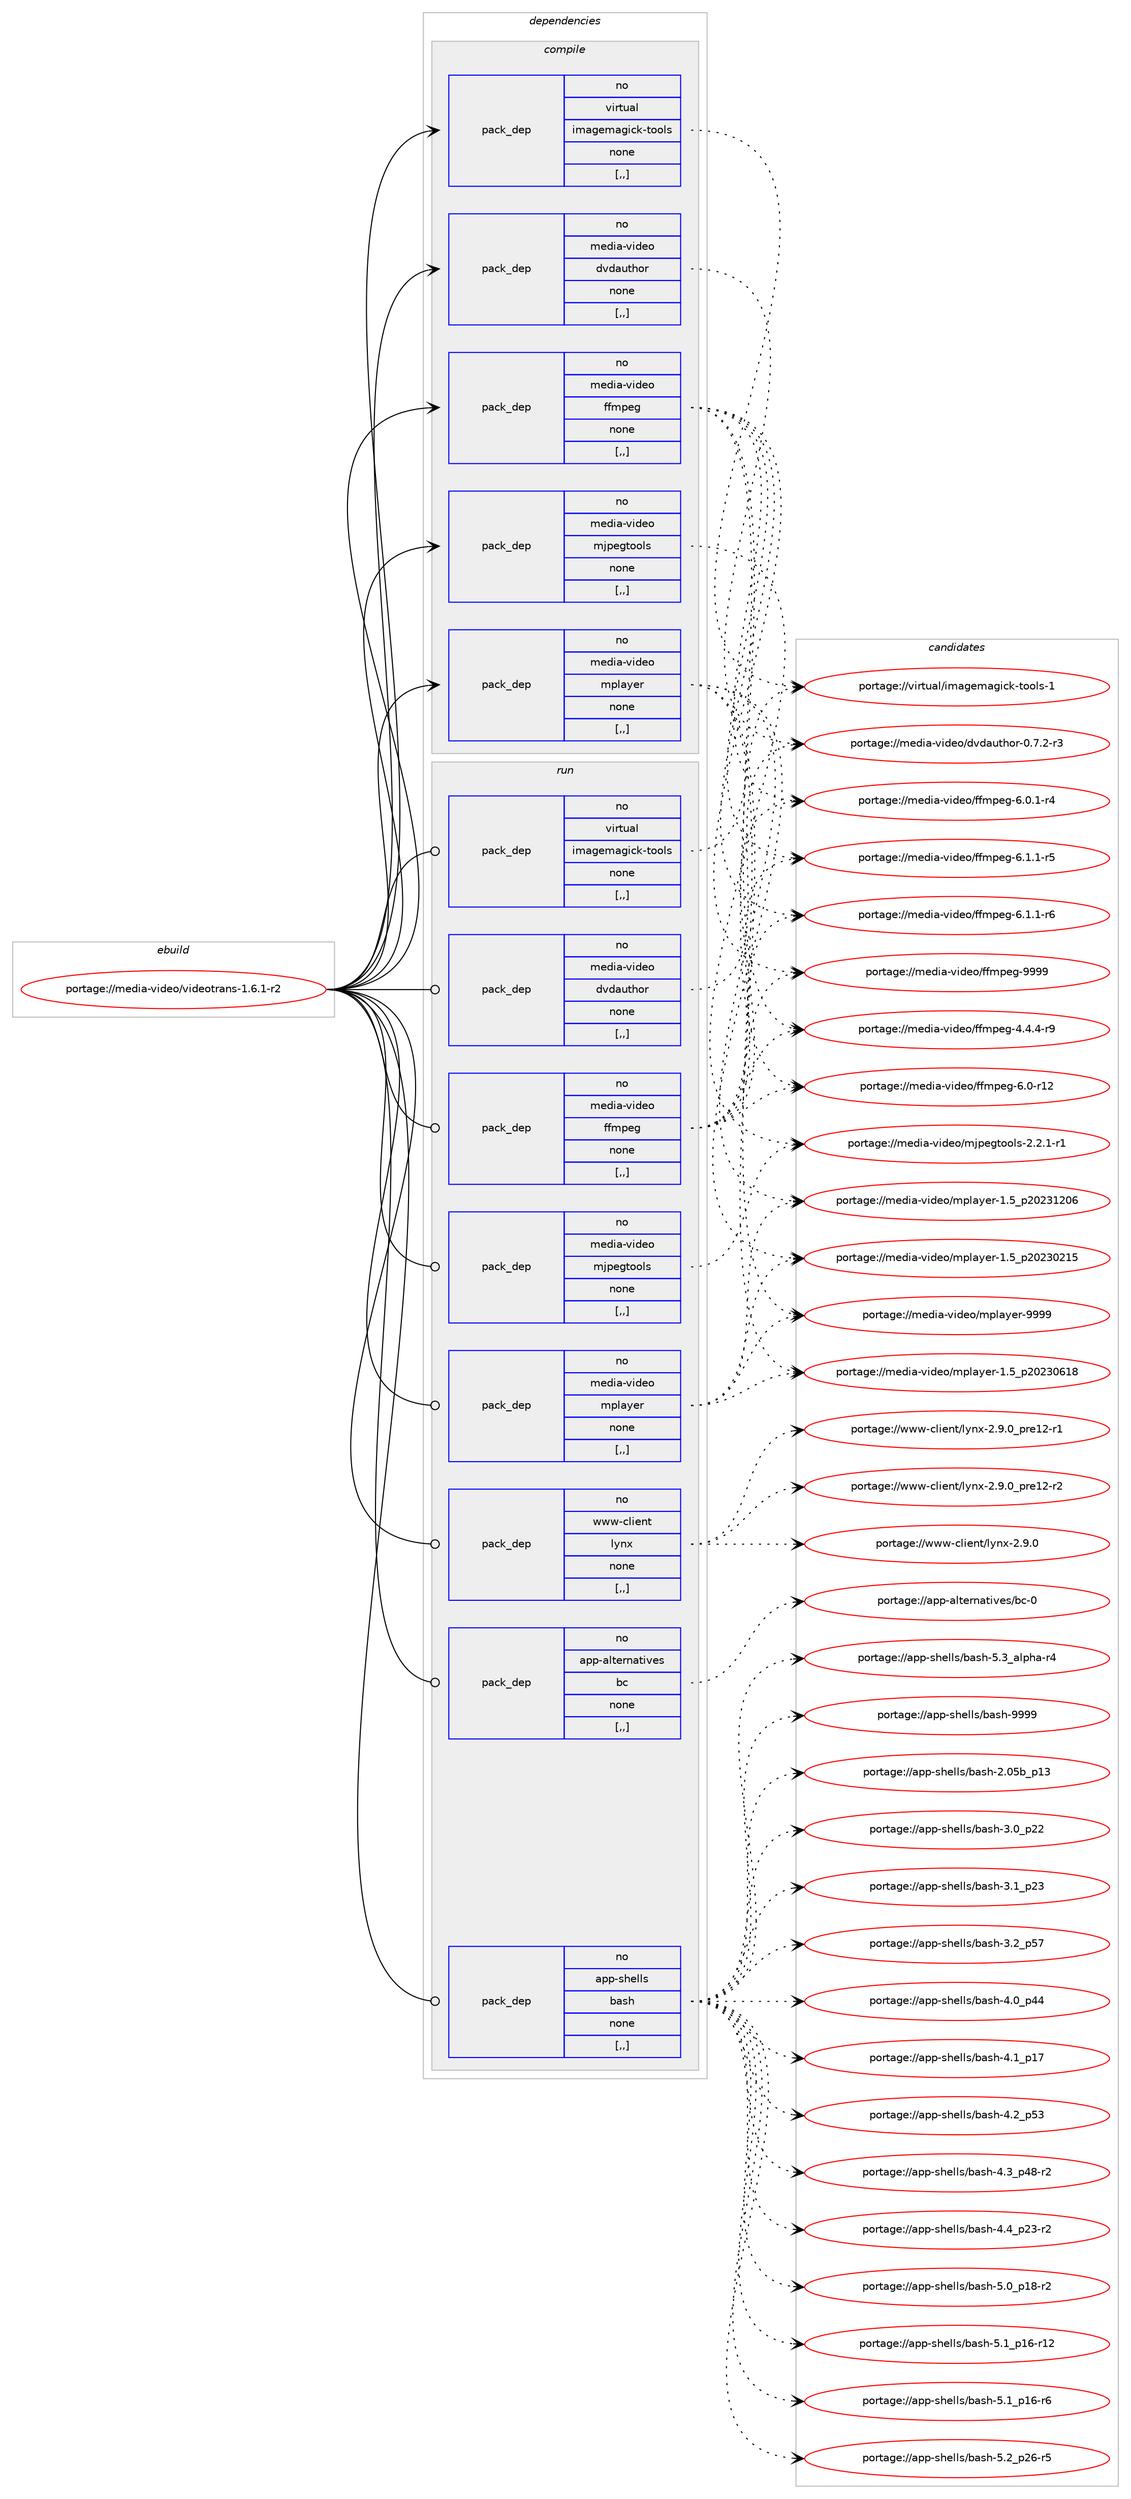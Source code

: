 digraph prolog {

# *************
# Graph options
# *************

newrank=true;
concentrate=true;
compound=true;
graph [rankdir=LR,fontname=Helvetica,fontsize=10,ranksep=1.5];#, ranksep=2.5, nodesep=0.2];
edge  [arrowhead=vee];
node  [fontname=Helvetica,fontsize=10];

# **********
# The ebuild
# **********

subgraph cluster_leftcol {
color=gray;
rank=same;
label=<<i>ebuild</i>>;
id [label="portage://media-video/videotrans-1.6.1-r2", color=red, width=4, href="../media-video/videotrans-1.6.1-r2.svg"];
}

# ****************
# The dependencies
# ****************

subgraph cluster_midcol {
color=gray;
label=<<i>dependencies</i>>;
subgraph cluster_compile {
fillcolor="#eeeeee";
style=filled;
label=<<i>compile</i>>;
subgraph pack240387 {
dependency326642 [label=<<TABLE BORDER="0" CELLBORDER="1" CELLSPACING="0" CELLPADDING="4" WIDTH="220"><TR><TD ROWSPAN="6" CELLPADDING="30">pack_dep</TD></TR><TR><TD WIDTH="110">no</TD></TR><TR><TD>media-video</TD></TR><TR><TD>dvdauthor</TD></TR><TR><TD>none</TD></TR><TR><TD>[,,]</TD></TR></TABLE>>, shape=none, color=blue];
}
id:e -> dependency326642:w [weight=20,style="solid",arrowhead="vee"];
subgraph pack240388 {
dependency326643 [label=<<TABLE BORDER="0" CELLBORDER="1" CELLSPACING="0" CELLPADDING="4" WIDTH="220"><TR><TD ROWSPAN="6" CELLPADDING="30">pack_dep</TD></TR><TR><TD WIDTH="110">no</TD></TR><TR><TD>media-video</TD></TR><TR><TD>ffmpeg</TD></TR><TR><TD>none</TD></TR><TR><TD>[,,]</TD></TR></TABLE>>, shape=none, color=blue];
}
id:e -> dependency326643:w [weight=20,style="solid",arrowhead="vee"];
subgraph pack240389 {
dependency326644 [label=<<TABLE BORDER="0" CELLBORDER="1" CELLSPACING="0" CELLPADDING="4" WIDTH="220"><TR><TD ROWSPAN="6" CELLPADDING="30">pack_dep</TD></TR><TR><TD WIDTH="110">no</TD></TR><TR><TD>media-video</TD></TR><TR><TD>mjpegtools</TD></TR><TR><TD>none</TD></TR><TR><TD>[,,]</TD></TR></TABLE>>, shape=none, color=blue];
}
id:e -> dependency326644:w [weight=20,style="solid",arrowhead="vee"];
subgraph pack240390 {
dependency326645 [label=<<TABLE BORDER="0" CELLBORDER="1" CELLSPACING="0" CELLPADDING="4" WIDTH="220"><TR><TD ROWSPAN="6" CELLPADDING="30">pack_dep</TD></TR><TR><TD WIDTH="110">no</TD></TR><TR><TD>media-video</TD></TR><TR><TD>mplayer</TD></TR><TR><TD>none</TD></TR><TR><TD>[,,]</TD></TR></TABLE>>, shape=none, color=blue];
}
id:e -> dependency326645:w [weight=20,style="solid",arrowhead="vee"];
subgraph pack240391 {
dependency326646 [label=<<TABLE BORDER="0" CELLBORDER="1" CELLSPACING="0" CELLPADDING="4" WIDTH="220"><TR><TD ROWSPAN="6" CELLPADDING="30">pack_dep</TD></TR><TR><TD WIDTH="110">no</TD></TR><TR><TD>virtual</TD></TR><TR><TD>imagemagick-tools</TD></TR><TR><TD>none</TD></TR><TR><TD>[,,]</TD></TR></TABLE>>, shape=none, color=blue];
}
id:e -> dependency326646:w [weight=20,style="solid",arrowhead="vee"];
}
subgraph cluster_compileandrun {
fillcolor="#eeeeee";
style=filled;
label=<<i>compile and run</i>>;
}
subgraph cluster_run {
fillcolor="#eeeeee";
style=filled;
label=<<i>run</i>>;
subgraph pack240392 {
dependency326647 [label=<<TABLE BORDER="0" CELLBORDER="1" CELLSPACING="0" CELLPADDING="4" WIDTH="220"><TR><TD ROWSPAN="6" CELLPADDING="30">pack_dep</TD></TR><TR><TD WIDTH="110">no</TD></TR><TR><TD>app-alternatives</TD></TR><TR><TD>bc</TD></TR><TR><TD>none</TD></TR><TR><TD>[,,]</TD></TR></TABLE>>, shape=none, color=blue];
}
id:e -> dependency326647:w [weight=20,style="solid",arrowhead="odot"];
subgraph pack240393 {
dependency326648 [label=<<TABLE BORDER="0" CELLBORDER="1" CELLSPACING="0" CELLPADDING="4" WIDTH="220"><TR><TD ROWSPAN="6" CELLPADDING="30">pack_dep</TD></TR><TR><TD WIDTH="110">no</TD></TR><TR><TD>app-shells</TD></TR><TR><TD>bash</TD></TR><TR><TD>none</TD></TR><TR><TD>[,,]</TD></TR></TABLE>>, shape=none, color=blue];
}
id:e -> dependency326648:w [weight=20,style="solid",arrowhead="odot"];
subgraph pack240394 {
dependency326649 [label=<<TABLE BORDER="0" CELLBORDER="1" CELLSPACING="0" CELLPADDING="4" WIDTH="220"><TR><TD ROWSPAN="6" CELLPADDING="30">pack_dep</TD></TR><TR><TD WIDTH="110">no</TD></TR><TR><TD>media-video</TD></TR><TR><TD>dvdauthor</TD></TR><TR><TD>none</TD></TR><TR><TD>[,,]</TD></TR></TABLE>>, shape=none, color=blue];
}
id:e -> dependency326649:w [weight=20,style="solid",arrowhead="odot"];
subgraph pack240395 {
dependency326650 [label=<<TABLE BORDER="0" CELLBORDER="1" CELLSPACING="0" CELLPADDING="4" WIDTH="220"><TR><TD ROWSPAN="6" CELLPADDING="30">pack_dep</TD></TR><TR><TD WIDTH="110">no</TD></TR><TR><TD>media-video</TD></TR><TR><TD>ffmpeg</TD></TR><TR><TD>none</TD></TR><TR><TD>[,,]</TD></TR></TABLE>>, shape=none, color=blue];
}
id:e -> dependency326650:w [weight=20,style="solid",arrowhead="odot"];
subgraph pack240396 {
dependency326651 [label=<<TABLE BORDER="0" CELLBORDER="1" CELLSPACING="0" CELLPADDING="4" WIDTH="220"><TR><TD ROWSPAN="6" CELLPADDING="30">pack_dep</TD></TR><TR><TD WIDTH="110">no</TD></TR><TR><TD>media-video</TD></TR><TR><TD>mjpegtools</TD></TR><TR><TD>none</TD></TR><TR><TD>[,,]</TD></TR></TABLE>>, shape=none, color=blue];
}
id:e -> dependency326651:w [weight=20,style="solid",arrowhead="odot"];
subgraph pack240397 {
dependency326652 [label=<<TABLE BORDER="0" CELLBORDER="1" CELLSPACING="0" CELLPADDING="4" WIDTH="220"><TR><TD ROWSPAN="6" CELLPADDING="30">pack_dep</TD></TR><TR><TD WIDTH="110">no</TD></TR><TR><TD>media-video</TD></TR><TR><TD>mplayer</TD></TR><TR><TD>none</TD></TR><TR><TD>[,,]</TD></TR></TABLE>>, shape=none, color=blue];
}
id:e -> dependency326652:w [weight=20,style="solid",arrowhead="odot"];
subgraph pack240398 {
dependency326653 [label=<<TABLE BORDER="0" CELLBORDER="1" CELLSPACING="0" CELLPADDING="4" WIDTH="220"><TR><TD ROWSPAN="6" CELLPADDING="30">pack_dep</TD></TR><TR><TD WIDTH="110">no</TD></TR><TR><TD>virtual</TD></TR><TR><TD>imagemagick-tools</TD></TR><TR><TD>none</TD></TR><TR><TD>[,,]</TD></TR></TABLE>>, shape=none, color=blue];
}
id:e -> dependency326653:w [weight=20,style="solid",arrowhead="odot"];
subgraph pack240399 {
dependency326654 [label=<<TABLE BORDER="0" CELLBORDER="1" CELLSPACING="0" CELLPADDING="4" WIDTH="220"><TR><TD ROWSPAN="6" CELLPADDING="30">pack_dep</TD></TR><TR><TD WIDTH="110">no</TD></TR><TR><TD>www-client</TD></TR><TR><TD>lynx</TD></TR><TR><TD>none</TD></TR><TR><TD>[,,]</TD></TR></TABLE>>, shape=none, color=blue];
}
id:e -> dependency326654:w [weight=20,style="solid",arrowhead="odot"];
}
}

# **************
# The candidates
# **************

subgraph cluster_choices {
rank=same;
color=gray;
label=<<i>candidates</i>>;

subgraph choice240387 {
color=black;
nodesep=1;
choice109101100105974511810510010111147100118100971171161041111144548465546504511451 [label="portage://media-video/dvdauthor-0.7.2-r3", color=red, width=4,href="../media-video/dvdauthor-0.7.2-r3.svg"];
dependency326642:e -> choice109101100105974511810510010111147100118100971171161041111144548465546504511451:w [style=dotted,weight="100"];
}
subgraph choice240388 {
color=black;
nodesep=1;
choice1091011001059745118105100101111471021021091121011034552465246524511457 [label="portage://media-video/ffmpeg-4.4.4-r9", color=red, width=4,href="../media-video/ffmpeg-4.4.4-r9.svg"];
choice10910110010597451181051001011114710210210911210110345544648451144950 [label="portage://media-video/ffmpeg-6.0-r12", color=red, width=4,href="../media-video/ffmpeg-6.0-r12.svg"];
choice1091011001059745118105100101111471021021091121011034554464846494511452 [label="portage://media-video/ffmpeg-6.0.1-r4", color=red, width=4,href="../media-video/ffmpeg-6.0.1-r4.svg"];
choice1091011001059745118105100101111471021021091121011034554464946494511453 [label="portage://media-video/ffmpeg-6.1.1-r5", color=red, width=4,href="../media-video/ffmpeg-6.1.1-r5.svg"];
choice1091011001059745118105100101111471021021091121011034554464946494511454 [label="portage://media-video/ffmpeg-6.1.1-r6", color=red, width=4,href="../media-video/ffmpeg-6.1.1-r6.svg"];
choice1091011001059745118105100101111471021021091121011034557575757 [label="portage://media-video/ffmpeg-9999", color=red, width=4,href="../media-video/ffmpeg-9999.svg"];
dependency326643:e -> choice1091011001059745118105100101111471021021091121011034552465246524511457:w [style=dotted,weight="100"];
dependency326643:e -> choice10910110010597451181051001011114710210210911210110345544648451144950:w [style=dotted,weight="100"];
dependency326643:e -> choice1091011001059745118105100101111471021021091121011034554464846494511452:w [style=dotted,weight="100"];
dependency326643:e -> choice1091011001059745118105100101111471021021091121011034554464946494511453:w [style=dotted,weight="100"];
dependency326643:e -> choice1091011001059745118105100101111471021021091121011034554464946494511454:w [style=dotted,weight="100"];
dependency326643:e -> choice1091011001059745118105100101111471021021091121011034557575757:w [style=dotted,weight="100"];
}
subgraph choice240389 {
color=black;
nodesep=1;
choice1091011001059745118105100101111471091061121011031161111111081154550465046494511449 [label="portage://media-video/mjpegtools-2.2.1-r1", color=red, width=4,href="../media-video/mjpegtools-2.2.1-r1.svg"];
dependency326644:e -> choice1091011001059745118105100101111471091061121011031161111111081154550465046494511449:w [style=dotted,weight="100"];
}
subgraph choice240390 {
color=black;
nodesep=1;
choice1091011001059745118105100101111471091121089712110111445494653951125048505148504953 [label="portage://media-video/mplayer-1.5_p20230215", color=red, width=4,href="../media-video/mplayer-1.5_p20230215.svg"];
choice1091011001059745118105100101111471091121089712110111445494653951125048505148544956 [label="portage://media-video/mplayer-1.5_p20230618", color=red, width=4,href="../media-video/mplayer-1.5_p20230618.svg"];
choice1091011001059745118105100101111471091121089712110111445494653951125048505149504854 [label="portage://media-video/mplayer-1.5_p20231206", color=red, width=4,href="../media-video/mplayer-1.5_p20231206.svg"];
choice109101100105974511810510010111147109112108971211011144557575757 [label="portage://media-video/mplayer-9999", color=red, width=4,href="../media-video/mplayer-9999.svg"];
dependency326645:e -> choice1091011001059745118105100101111471091121089712110111445494653951125048505148504953:w [style=dotted,weight="100"];
dependency326645:e -> choice1091011001059745118105100101111471091121089712110111445494653951125048505148544956:w [style=dotted,weight="100"];
dependency326645:e -> choice1091011001059745118105100101111471091121089712110111445494653951125048505149504854:w [style=dotted,weight="100"];
dependency326645:e -> choice109101100105974511810510010111147109112108971211011144557575757:w [style=dotted,weight="100"];
}
subgraph choice240391 {
color=black;
nodesep=1;
choice1181051141161179710847105109971031011099710310599107451161111111081154549 [label="portage://virtual/imagemagick-tools-1", color=red, width=4,href="../virtual/imagemagick-tools-1.svg"];
dependency326646:e -> choice1181051141161179710847105109971031011099710310599107451161111111081154549:w [style=dotted,weight="100"];
}
subgraph choice240392 {
color=black;
nodesep=1;
choice971121124597108116101114110971161051181011154798994548 [label="portage://app-alternatives/bc-0", color=red, width=4,href="../app-alternatives/bc-0.svg"];
dependency326647:e -> choice971121124597108116101114110971161051181011154798994548:w [style=dotted,weight="100"];
}
subgraph choice240393 {
color=black;
nodesep=1;
choice9711211245115104101108108115479897115104455046485398951124951 [label="portage://app-shells/bash-2.05b_p13", color=red, width=4,href="../app-shells/bash-2.05b_p13.svg"];
choice971121124511510410110810811547989711510445514648951125050 [label="portage://app-shells/bash-3.0_p22", color=red, width=4,href="../app-shells/bash-3.0_p22.svg"];
choice971121124511510410110810811547989711510445514649951125051 [label="portage://app-shells/bash-3.1_p23", color=red, width=4,href="../app-shells/bash-3.1_p23.svg"];
choice971121124511510410110810811547989711510445514650951125355 [label="portage://app-shells/bash-3.2_p57", color=red, width=4,href="../app-shells/bash-3.2_p57.svg"];
choice971121124511510410110810811547989711510445524648951125252 [label="portage://app-shells/bash-4.0_p44", color=red, width=4,href="../app-shells/bash-4.0_p44.svg"];
choice971121124511510410110810811547989711510445524649951124955 [label="portage://app-shells/bash-4.1_p17", color=red, width=4,href="../app-shells/bash-4.1_p17.svg"];
choice971121124511510410110810811547989711510445524650951125351 [label="portage://app-shells/bash-4.2_p53", color=red, width=4,href="../app-shells/bash-4.2_p53.svg"];
choice9711211245115104101108108115479897115104455246519511252564511450 [label="portage://app-shells/bash-4.3_p48-r2", color=red, width=4,href="../app-shells/bash-4.3_p48-r2.svg"];
choice9711211245115104101108108115479897115104455246529511250514511450 [label="portage://app-shells/bash-4.4_p23-r2", color=red, width=4,href="../app-shells/bash-4.4_p23-r2.svg"];
choice9711211245115104101108108115479897115104455346489511249564511450 [label="portage://app-shells/bash-5.0_p18-r2", color=red, width=4,href="../app-shells/bash-5.0_p18-r2.svg"];
choice971121124511510410110810811547989711510445534649951124954451144950 [label="portage://app-shells/bash-5.1_p16-r12", color=red, width=4,href="../app-shells/bash-5.1_p16-r12.svg"];
choice9711211245115104101108108115479897115104455346499511249544511454 [label="portage://app-shells/bash-5.1_p16-r6", color=red, width=4,href="../app-shells/bash-5.1_p16-r6.svg"];
choice9711211245115104101108108115479897115104455346509511250544511453 [label="portage://app-shells/bash-5.2_p26-r5", color=red, width=4,href="../app-shells/bash-5.2_p26-r5.svg"];
choice9711211245115104101108108115479897115104455346519597108112104974511452 [label="portage://app-shells/bash-5.3_alpha-r4", color=red, width=4,href="../app-shells/bash-5.3_alpha-r4.svg"];
choice97112112451151041011081081154798971151044557575757 [label="portage://app-shells/bash-9999", color=red, width=4,href="../app-shells/bash-9999.svg"];
dependency326648:e -> choice9711211245115104101108108115479897115104455046485398951124951:w [style=dotted,weight="100"];
dependency326648:e -> choice971121124511510410110810811547989711510445514648951125050:w [style=dotted,weight="100"];
dependency326648:e -> choice971121124511510410110810811547989711510445514649951125051:w [style=dotted,weight="100"];
dependency326648:e -> choice971121124511510410110810811547989711510445514650951125355:w [style=dotted,weight="100"];
dependency326648:e -> choice971121124511510410110810811547989711510445524648951125252:w [style=dotted,weight="100"];
dependency326648:e -> choice971121124511510410110810811547989711510445524649951124955:w [style=dotted,weight="100"];
dependency326648:e -> choice971121124511510410110810811547989711510445524650951125351:w [style=dotted,weight="100"];
dependency326648:e -> choice9711211245115104101108108115479897115104455246519511252564511450:w [style=dotted,weight="100"];
dependency326648:e -> choice9711211245115104101108108115479897115104455246529511250514511450:w [style=dotted,weight="100"];
dependency326648:e -> choice9711211245115104101108108115479897115104455346489511249564511450:w [style=dotted,weight="100"];
dependency326648:e -> choice971121124511510410110810811547989711510445534649951124954451144950:w [style=dotted,weight="100"];
dependency326648:e -> choice9711211245115104101108108115479897115104455346499511249544511454:w [style=dotted,weight="100"];
dependency326648:e -> choice9711211245115104101108108115479897115104455346509511250544511453:w [style=dotted,weight="100"];
dependency326648:e -> choice9711211245115104101108108115479897115104455346519597108112104974511452:w [style=dotted,weight="100"];
dependency326648:e -> choice97112112451151041011081081154798971151044557575757:w [style=dotted,weight="100"];
}
subgraph choice240394 {
color=black;
nodesep=1;
choice109101100105974511810510010111147100118100971171161041111144548465546504511451 [label="portage://media-video/dvdauthor-0.7.2-r3", color=red, width=4,href="../media-video/dvdauthor-0.7.2-r3.svg"];
dependency326649:e -> choice109101100105974511810510010111147100118100971171161041111144548465546504511451:w [style=dotted,weight="100"];
}
subgraph choice240395 {
color=black;
nodesep=1;
choice1091011001059745118105100101111471021021091121011034552465246524511457 [label="portage://media-video/ffmpeg-4.4.4-r9", color=red, width=4,href="../media-video/ffmpeg-4.4.4-r9.svg"];
choice10910110010597451181051001011114710210210911210110345544648451144950 [label="portage://media-video/ffmpeg-6.0-r12", color=red, width=4,href="../media-video/ffmpeg-6.0-r12.svg"];
choice1091011001059745118105100101111471021021091121011034554464846494511452 [label="portage://media-video/ffmpeg-6.0.1-r4", color=red, width=4,href="../media-video/ffmpeg-6.0.1-r4.svg"];
choice1091011001059745118105100101111471021021091121011034554464946494511453 [label="portage://media-video/ffmpeg-6.1.1-r5", color=red, width=4,href="../media-video/ffmpeg-6.1.1-r5.svg"];
choice1091011001059745118105100101111471021021091121011034554464946494511454 [label="portage://media-video/ffmpeg-6.1.1-r6", color=red, width=4,href="../media-video/ffmpeg-6.1.1-r6.svg"];
choice1091011001059745118105100101111471021021091121011034557575757 [label="portage://media-video/ffmpeg-9999", color=red, width=4,href="../media-video/ffmpeg-9999.svg"];
dependency326650:e -> choice1091011001059745118105100101111471021021091121011034552465246524511457:w [style=dotted,weight="100"];
dependency326650:e -> choice10910110010597451181051001011114710210210911210110345544648451144950:w [style=dotted,weight="100"];
dependency326650:e -> choice1091011001059745118105100101111471021021091121011034554464846494511452:w [style=dotted,weight="100"];
dependency326650:e -> choice1091011001059745118105100101111471021021091121011034554464946494511453:w [style=dotted,weight="100"];
dependency326650:e -> choice1091011001059745118105100101111471021021091121011034554464946494511454:w [style=dotted,weight="100"];
dependency326650:e -> choice1091011001059745118105100101111471021021091121011034557575757:w [style=dotted,weight="100"];
}
subgraph choice240396 {
color=black;
nodesep=1;
choice1091011001059745118105100101111471091061121011031161111111081154550465046494511449 [label="portage://media-video/mjpegtools-2.2.1-r1", color=red, width=4,href="../media-video/mjpegtools-2.2.1-r1.svg"];
dependency326651:e -> choice1091011001059745118105100101111471091061121011031161111111081154550465046494511449:w [style=dotted,weight="100"];
}
subgraph choice240397 {
color=black;
nodesep=1;
choice1091011001059745118105100101111471091121089712110111445494653951125048505148504953 [label="portage://media-video/mplayer-1.5_p20230215", color=red, width=4,href="../media-video/mplayer-1.5_p20230215.svg"];
choice1091011001059745118105100101111471091121089712110111445494653951125048505148544956 [label="portage://media-video/mplayer-1.5_p20230618", color=red, width=4,href="../media-video/mplayer-1.5_p20230618.svg"];
choice1091011001059745118105100101111471091121089712110111445494653951125048505149504854 [label="portage://media-video/mplayer-1.5_p20231206", color=red, width=4,href="../media-video/mplayer-1.5_p20231206.svg"];
choice109101100105974511810510010111147109112108971211011144557575757 [label="portage://media-video/mplayer-9999", color=red, width=4,href="../media-video/mplayer-9999.svg"];
dependency326652:e -> choice1091011001059745118105100101111471091121089712110111445494653951125048505148504953:w [style=dotted,weight="100"];
dependency326652:e -> choice1091011001059745118105100101111471091121089712110111445494653951125048505148544956:w [style=dotted,weight="100"];
dependency326652:e -> choice1091011001059745118105100101111471091121089712110111445494653951125048505149504854:w [style=dotted,weight="100"];
dependency326652:e -> choice109101100105974511810510010111147109112108971211011144557575757:w [style=dotted,weight="100"];
}
subgraph choice240398 {
color=black;
nodesep=1;
choice1181051141161179710847105109971031011099710310599107451161111111081154549 [label="portage://virtual/imagemagick-tools-1", color=red, width=4,href="../virtual/imagemagick-tools-1.svg"];
dependency326653:e -> choice1181051141161179710847105109971031011099710310599107451161111111081154549:w [style=dotted,weight="100"];
}
subgraph choice240399 {
color=black;
nodesep=1;
choice119119119459910810510111011647108121110120455046574648 [label="portage://www-client/lynx-2.9.0", color=red, width=4,href="../www-client/lynx-2.9.0.svg"];
choice1191191194599108105101110116471081211101204550465746489511211410149504511449 [label="portage://www-client/lynx-2.9.0_pre12-r1", color=red, width=4,href="../www-client/lynx-2.9.0_pre12-r1.svg"];
choice1191191194599108105101110116471081211101204550465746489511211410149504511450 [label="portage://www-client/lynx-2.9.0_pre12-r2", color=red, width=4,href="../www-client/lynx-2.9.0_pre12-r2.svg"];
dependency326654:e -> choice119119119459910810510111011647108121110120455046574648:w [style=dotted,weight="100"];
dependency326654:e -> choice1191191194599108105101110116471081211101204550465746489511211410149504511449:w [style=dotted,weight="100"];
dependency326654:e -> choice1191191194599108105101110116471081211101204550465746489511211410149504511450:w [style=dotted,weight="100"];
}
}

}
